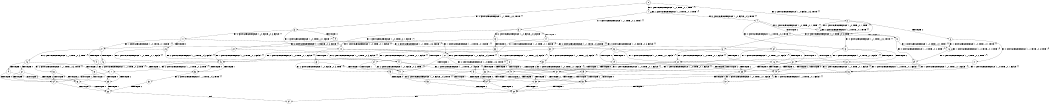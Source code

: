 digraph BCG {
size = "7, 10.5";
center = TRUE;
node [shape = circle];
0 [peripheries = 2];
0 -> 1 [label = "EX !1 !ATOMIC_EXCH_BRANCH (1, +0, TRUE, +0, 1, TRUE) !{}"];
0 -> 2 [label = "EX !2 !ATOMIC_EXCH_BRANCH (1, +0, FALSE, +0, 3, TRUE) !{}"];
0 -> 3 [label = "EX !0 !ATOMIC_EXCH_BRANCH (1, +1, TRUE, +0, 2, TRUE) !{}"];
1 -> 4 [label = "EX !2 !ATOMIC_EXCH_BRANCH (1, +0, FALSE, +0, 3, TRUE) !{}"];
1 -> 5 [label = "EX !0 !ATOMIC_EXCH_BRANCH (1, +1, TRUE, +0, 2, TRUE) !{}"];
1 -> 1 [label = "EX !1 !ATOMIC_EXCH_BRANCH (1, +0, TRUE, +0, 1, TRUE) !{}"];
2 -> 6 [label = "TERMINATE !2"];
2 -> 7 [label = "EX !1 !ATOMIC_EXCH_BRANCH (1, +0, TRUE, +0, 1, TRUE) !{}"];
2 -> 8 [label = "EX !0 !ATOMIC_EXCH_BRANCH (1, +1, TRUE, +0, 2, TRUE) !{}"];
3 -> 9 [label = "TERMINATE !0"];
3 -> 10 [label = "EX !1 !ATOMIC_EXCH_BRANCH (1, +0, TRUE, +0, 1, FALSE) !{}"];
3 -> 11 [label = "EX !2 !ATOMIC_EXCH_BRANCH (1, +0, FALSE, +0, 3, FALSE) !{}"];
4 -> 12 [label = "TERMINATE !2"];
4 -> 13 [label = "EX !0 !ATOMIC_EXCH_BRANCH (1, +1, TRUE, +0, 2, TRUE) !{}"];
4 -> 7 [label = "EX !1 !ATOMIC_EXCH_BRANCH (1, +0, TRUE, +0, 1, TRUE) !{}"];
5 -> 14 [label = "TERMINATE !0"];
5 -> 15 [label = "EX !2 !ATOMIC_EXCH_BRANCH (1, +0, FALSE, +0, 3, FALSE) !{}"];
5 -> 10 [label = "EX !1 !ATOMIC_EXCH_BRANCH (1, +0, TRUE, +0, 1, FALSE) !{}"];
6 -> 16 [label = "EX !1 !ATOMIC_EXCH_BRANCH (1, +0, TRUE, +0, 1, TRUE) !{}"];
6 -> 17 [label = "EX !0 !ATOMIC_EXCH_BRANCH (1, +1, TRUE, +0, 2, TRUE) !{}"];
7 -> 12 [label = "TERMINATE !2"];
7 -> 13 [label = "EX !0 !ATOMIC_EXCH_BRANCH (1, +1, TRUE, +0, 2, TRUE) !{}"];
7 -> 7 [label = "EX !1 !ATOMIC_EXCH_BRANCH (1, +0, TRUE, +0, 1, TRUE) !{}"];
8 -> 18 [label = "TERMINATE !2"];
8 -> 19 [label = "TERMINATE !0"];
8 -> 20 [label = "EX !1 !ATOMIC_EXCH_BRANCH (1, +0, TRUE, +0, 1, FALSE) !{}"];
9 -> 21 [label = "EX !1 !ATOMIC_EXCH_BRANCH (1, +0, TRUE, +0, 1, FALSE) !{}"];
9 -> 22 [label = "EX !2 !ATOMIC_EXCH_BRANCH (1, +0, FALSE, +0, 3, FALSE) !{}"];
10 -> 23 [label = "TERMINATE !1"];
10 -> 24 [label = "TERMINATE !0"];
10 -> 25 [label = "EX !2 !ATOMIC_EXCH_BRANCH (1, +0, FALSE, +0, 3, TRUE) !{}"];
11 -> 26 [label = "TERMINATE !0"];
11 -> 27 [label = "EX !1 !ATOMIC_EXCH_BRANCH (1, +0, TRUE, +0, 1, FALSE) !{}"];
11 -> 28 [label = "EX !2 !ATOMIC_EXCH_BRANCH (1, +1, TRUE, +0, 3, FALSE) !{}"];
12 -> 16 [label = "EX !1 !ATOMIC_EXCH_BRANCH (1, +0, TRUE, +0, 1, TRUE) !{}"];
12 -> 29 [label = "EX !0 !ATOMIC_EXCH_BRANCH (1, +1, TRUE, +0, 2, TRUE) !{}"];
13 -> 30 [label = "TERMINATE !2"];
13 -> 31 [label = "TERMINATE !0"];
13 -> 20 [label = "EX !1 !ATOMIC_EXCH_BRANCH (1, +0, TRUE, +0, 1, FALSE) !{}"];
14 -> 21 [label = "EX !1 !ATOMIC_EXCH_BRANCH (1, +0, TRUE, +0, 1, FALSE) !{}"];
14 -> 32 [label = "EX !2 !ATOMIC_EXCH_BRANCH (1, +0, FALSE, +0, 3, FALSE) !{}"];
15 -> 33 [label = "TERMINATE !0"];
15 -> 34 [label = "EX !2 !ATOMIC_EXCH_BRANCH (1, +1, TRUE, +0, 3, FALSE) !{}"];
15 -> 27 [label = "EX !1 !ATOMIC_EXCH_BRANCH (1, +0, TRUE, +0, 1, FALSE) !{}"];
16 -> 29 [label = "EX !0 !ATOMIC_EXCH_BRANCH (1, +1, TRUE, +0, 2, TRUE) !{}"];
16 -> 16 [label = "EX !1 !ATOMIC_EXCH_BRANCH (1, +0, TRUE, +0, 1, TRUE) !{}"];
17 -> 35 [label = "TERMINATE !0"];
17 -> 36 [label = "EX !1 !ATOMIC_EXCH_BRANCH (1, +0, TRUE, +0, 1, FALSE) !{}"];
18 -> 35 [label = "TERMINATE !0"];
18 -> 36 [label = "EX !1 !ATOMIC_EXCH_BRANCH (1, +0, TRUE, +0, 1, FALSE) !{}"];
19 -> 35 [label = "TERMINATE !2"];
19 -> 37 [label = "EX !1 !ATOMIC_EXCH_BRANCH (1, +0, TRUE, +0, 1, FALSE) !{}"];
20 -> 38 [label = "TERMINATE !1"];
20 -> 39 [label = "TERMINATE !2"];
20 -> 40 [label = "TERMINATE !0"];
21 -> 41 [label = "TERMINATE !1"];
21 -> 42 [label = "EX !2 !ATOMIC_EXCH_BRANCH (1, +0, FALSE, +0, 3, TRUE) !{}"];
22 -> 43 [label = "EX !1 !ATOMIC_EXCH_BRANCH (1, +0, TRUE, +0, 1, FALSE) !{}"];
22 -> 44 [label = "EX !2 !ATOMIC_EXCH_BRANCH (1, +1, TRUE, +0, 3, FALSE) !{}"];
23 -> 41 [label = "TERMINATE !0"];
23 -> 45 [label = "EX !2 !ATOMIC_EXCH_BRANCH (1, +0, FALSE, +0, 3, TRUE) !{}"];
24 -> 41 [label = "TERMINATE !1"];
24 -> 42 [label = "EX !2 !ATOMIC_EXCH_BRANCH (1, +0, FALSE, +0, 3, TRUE) !{}"];
25 -> 38 [label = "TERMINATE !1"];
25 -> 39 [label = "TERMINATE !2"];
25 -> 40 [label = "TERMINATE !0"];
26 -> 44 [label = "EX !2 !ATOMIC_EXCH_BRANCH (1, +1, TRUE, +0, 3, FALSE) !{}"];
26 -> 43 [label = "EX !1 !ATOMIC_EXCH_BRANCH (1, +0, TRUE, +0, 1, FALSE) !{}"];
27 -> 46 [label = "TERMINATE !1"];
27 -> 47 [label = "TERMINATE !0"];
27 -> 48 [label = "EX !2 !ATOMIC_EXCH_BRANCH (1, +1, TRUE, +0, 3, TRUE) !{}"];
28 -> 18 [label = "TERMINATE !2"];
28 -> 19 [label = "TERMINATE !0"];
28 -> 20 [label = "EX !1 !ATOMIC_EXCH_BRANCH (1, +0, TRUE, +0, 1, FALSE) !{}"];
29 -> 49 [label = "TERMINATE !0"];
29 -> 36 [label = "EX !1 !ATOMIC_EXCH_BRANCH (1, +0, TRUE, +0, 1, FALSE) !{}"];
30 -> 36 [label = "EX !1 !ATOMIC_EXCH_BRANCH (1, +0, TRUE, +0, 1, FALSE) !{}"];
30 -> 49 [label = "TERMINATE !0"];
31 -> 37 [label = "EX !1 !ATOMIC_EXCH_BRANCH (1, +0, TRUE, +0, 1, FALSE) !{}"];
31 -> 49 [label = "TERMINATE !2"];
32 -> 50 [label = "EX !2 !ATOMIC_EXCH_BRANCH (1, +1, TRUE, +0, 3, FALSE) !{}"];
32 -> 43 [label = "EX !1 !ATOMIC_EXCH_BRANCH (1, +0, TRUE, +0, 1, FALSE) !{}"];
33 -> 50 [label = "EX !2 !ATOMIC_EXCH_BRANCH (1, +1, TRUE, +0, 3, FALSE) !{}"];
33 -> 43 [label = "EX !1 !ATOMIC_EXCH_BRANCH (1, +0, TRUE, +0, 1, FALSE) !{}"];
34 -> 30 [label = "TERMINATE !2"];
34 -> 31 [label = "TERMINATE !0"];
34 -> 20 [label = "EX !1 !ATOMIC_EXCH_BRANCH (1, +0, TRUE, +0, 1, FALSE) !{}"];
35 -> 51 [label = "EX !1 !ATOMIC_EXCH_BRANCH (1, +0, TRUE, +0, 1, FALSE) !{}"];
36 -> 52 [label = "TERMINATE !1"];
36 -> 53 [label = "TERMINATE !0"];
37 -> 54 [label = "TERMINATE !1"];
37 -> 53 [label = "TERMINATE !2"];
38 -> 52 [label = "TERMINATE !2"];
38 -> 54 [label = "TERMINATE !0"];
39 -> 52 [label = "TERMINATE !1"];
39 -> 53 [label = "TERMINATE !0"];
40 -> 54 [label = "TERMINATE !1"];
40 -> 53 [label = "TERMINATE !2"];
41 -> 55 [label = "EX !2 !ATOMIC_EXCH_BRANCH (1, +0, FALSE, +0, 3, TRUE) !{}"];
42 -> 54 [label = "TERMINATE !1"];
42 -> 53 [label = "TERMINATE !2"];
43 -> 56 [label = "TERMINATE !1"];
43 -> 57 [label = "EX !2 !ATOMIC_EXCH_BRANCH (1, +1, TRUE, +0, 3, TRUE) !{}"];
44 -> 35 [label = "TERMINATE !2"];
44 -> 37 [label = "EX !1 !ATOMIC_EXCH_BRANCH (1, +0, TRUE, +0, 1, FALSE) !{}"];
45 -> 52 [label = "TERMINATE !2"];
45 -> 54 [label = "TERMINATE !0"];
46 -> 58 [label = "EX !2 !ATOMIC_EXCH_BRANCH (1, +1, TRUE, +0, 3, TRUE) !{}"];
46 -> 56 [label = "TERMINATE !0"];
47 -> 57 [label = "EX !2 !ATOMIC_EXCH_BRANCH (1, +1, TRUE, +0, 3, TRUE) !{}"];
47 -> 56 [label = "TERMINATE !1"];
48 -> 59 [label = "TERMINATE !1"];
48 -> 60 [label = "TERMINATE !2"];
48 -> 61 [label = "TERMINATE !0"];
49 -> 51 [label = "EX !1 !ATOMIC_EXCH_BRANCH (1, +0, TRUE, +0, 1, FALSE) !{}"];
50 -> 49 [label = "TERMINATE !2"];
50 -> 37 [label = "EX !1 !ATOMIC_EXCH_BRANCH (1, +0, TRUE, +0, 1, FALSE) !{}"];
51 -> 62 [label = "TERMINATE !1"];
52 -> 62 [label = "TERMINATE !0"];
53 -> 62 [label = "TERMINATE !1"];
54 -> 62 [label = "TERMINATE !2"];
55 -> 62 [label = "TERMINATE !2"];
56 -> 63 [label = "EX !2 !ATOMIC_EXCH_BRANCH (1, +1, TRUE, +0, 3, TRUE) !{}"];
57 -> 64 [label = "TERMINATE !1"];
57 -> 65 [label = "TERMINATE !2"];
58 -> 66 [label = "TERMINATE !2"];
58 -> 64 [label = "TERMINATE !0"];
59 -> 66 [label = "TERMINATE !2"];
59 -> 64 [label = "TERMINATE !0"];
60 -> 66 [label = "TERMINATE !1"];
60 -> 65 [label = "TERMINATE !0"];
61 -> 64 [label = "TERMINATE !1"];
61 -> 65 [label = "TERMINATE !2"];
62 -> 67 [label = "exit"];
63 -> 68 [label = "TERMINATE !2"];
64 -> 68 [label = "TERMINATE !2"];
65 -> 68 [label = "TERMINATE !1"];
66 -> 68 [label = "TERMINATE !0"];
68 -> 67 [label = "exit"];
}
